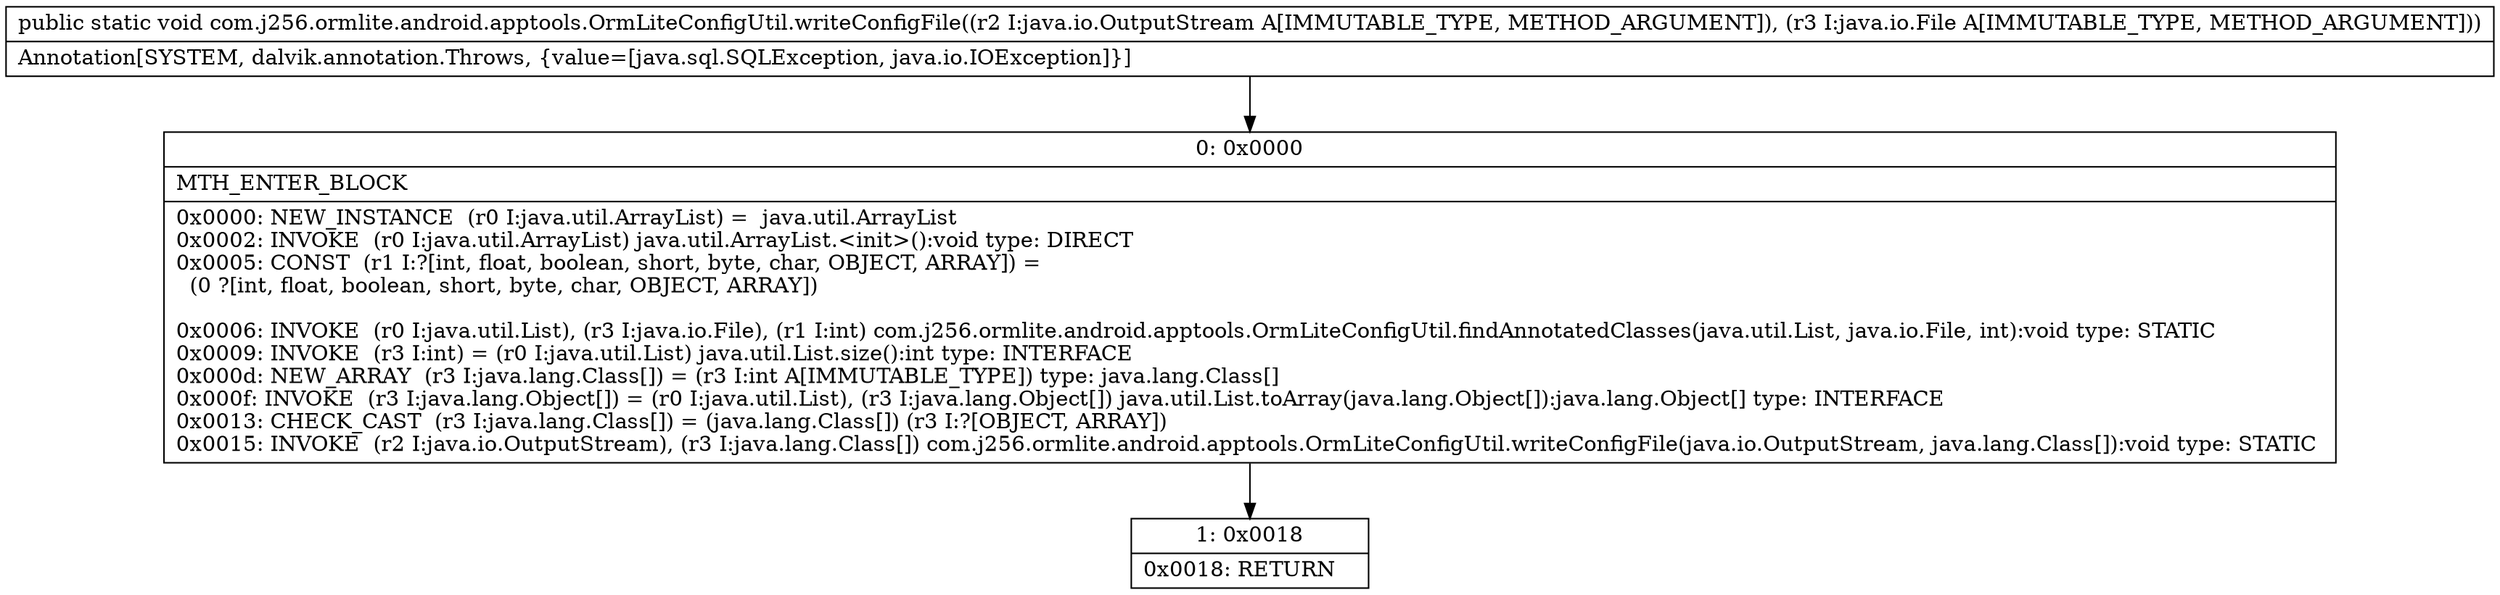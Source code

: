 digraph "CFG forcom.j256.ormlite.android.apptools.OrmLiteConfigUtil.writeConfigFile(Ljava\/io\/OutputStream;Ljava\/io\/File;)V" {
Node_0 [shape=record,label="{0\:\ 0x0000|MTH_ENTER_BLOCK\l|0x0000: NEW_INSTANCE  (r0 I:java.util.ArrayList) =  java.util.ArrayList \l0x0002: INVOKE  (r0 I:java.util.ArrayList) java.util.ArrayList.\<init\>():void type: DIRECT \l0x0005: CONST  (r1 I:?[int, float, boolean, short, byte, char, OBJECT, ARRAY]) = \l  (0 ?[int, float, boolean, short, byte, char, OBJECT, ARRAY])\l \l0x0006: INVOKE  (r0 I:java.util.List), (r3 I:java.io.File), (r1 I:int) com.j256.ormlite.android.apptools.OrmLiteConfigUtil.findAnnotatedClasses(java.util.List, java.io.File, int):void type: STATIC \l0x0009: INVOKE  (r3 I:int) = (r0 I:java.util.List) java.util.List.size():int type: INTERFACE \l0x000d: NEW_ARRAY  (r3 I:java.lang.Class[]) = (r3 I:int A[IMMUTABLE_TYPE]) type: java.lang.Class[] \l0x000f: INVOKE  (r3 I:java.lang.Object[]) = (r0 I:java.util.List), (r3 I:java.lang.Object[]) java.util.List.toArray(java.lang.Object[]):java.lang.Object[] type: INTERFACE \l0x0013: CHECK_CAST  (r3 I:java.lang.Class[]) = (java.lang.Class[]) (r3 I:?[OBJECT, ARRAY]) \l0x0015: INVOKE  (r2 I:java.io.OutputStream), (r3 I:java.lang.Class[]) com.j256.ormlite.android.apptools.OrmLiteConfigUtil.writeConfigFile(java.io.OutputStream, java.lang.Class[]):void type: STATIC \l}"];
Node_1 [shape=record,label="{1\:\ 0x0018|0x0018: RETURN   \l}"];
MethodNode[shape=record,label="{public static void com.j256.ormlite.android.apptools.OrmLiteConfigUtil.writeConfigFile((r2 I:java.io.OutputStream A[IMMUTABLE_TYPE, METHOD_ARGUMENT]), (r3 I:java.io.File A[IMMUTABLE_TYPE, METHOD_ARGUMENT]))  | Annotation[SYSTEM, dalvik.annotation.Throws, \{value=[java.sql.SQLException, java.io.IOException]\}]\l}"];
MethodNode -> Node_0;
Node_0 -> Node_1;
}

